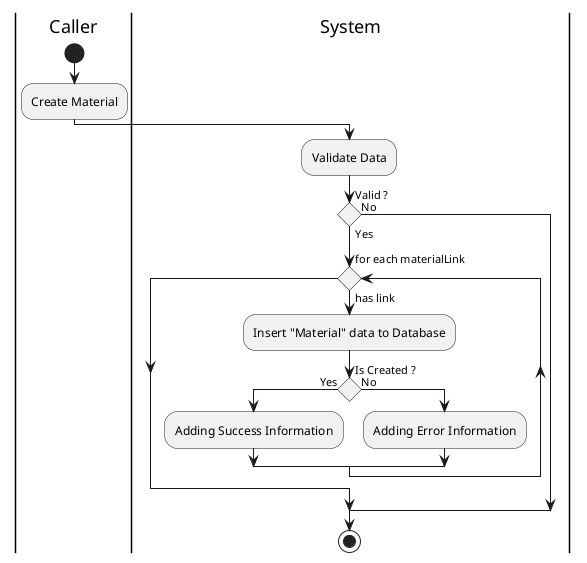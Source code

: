 @startuml CreateMaterial

skinparam ConditionEndStyle hline
skinparam conditionStyle diamond
skinparam Monochrome true
skinparam Shadowing false

|Caller|
start
:Create Material;

|System|
:Validate Data;
if (Valid ?) then (Yes)
    while (for each materialLink) is (has link)
        :Insert "Material" data to Database;
        if (Is Created ?) then (Yes)
            :Adding Success Information;
        else (No)
            :Adding Error Information;
        endif
    endwhile
else (No)
endif
stop

@enduml